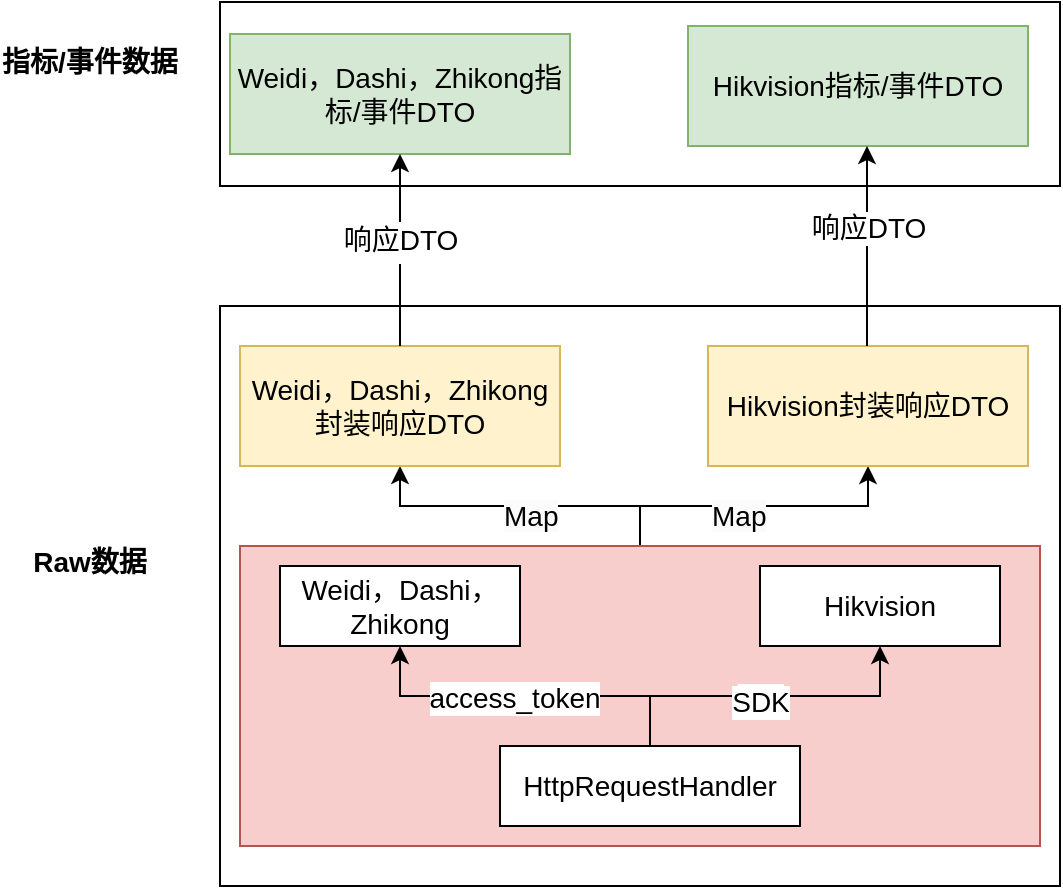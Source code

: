 <mxfile version="23.1.1" type="github">
  <diagram name="第 1 页" id="bxPdd4m5XbWyl-8YQd8G">
    <mxGraphModel dx="662" dy="388" grid="1" gridSize="10" guides="1" tooltips="1" connect="1" arrows="1" fold="1" page="1" pageScale="1" pageWidth="827" pageHeight="1169" math="0" shadow="0">
      <root>
        <mxCell id="0" />
        <mxCell id="1" parent="0" />
        <mxCell id="ix-okHhNT_fr67MZQMGr-25" value="" style="rounded=0;whiteSpace=wrap;html=1;" vertex="1" parent="1">
          <mxGeometry x="170" y="208" width="420" height="92" as="geometry" />
        </mxCell>
        <mxCell id="ix-okHhNT_fr67MZQMGr-15" value="" style="rounded=0;whiteSpace=wrap;html=1;" vertex="1" parent="1">
          <mxGeometry x="170" y="360" width="420" height="290" as="geometry" />
        </mxCell>
        <mxCell id="ix-okHhNT_fr67MZQMGr-7" style="edgeStyle=orthogonalEdgeStyle;rounded=0;orthogonalLoop=1;jettySize=auto;html=1;entryX=0.5;entryY=1;entryDx=0;entryDy=0;" edge="1" parent="1" source="ix-okHhNT_fr67MZQMGr-1" target="ix-okHhNT_fr67MZQMGr-6">
          <mxGeometry relative="1" as="geometry" />
        </mxCell>
        <mxCell id="ix-okHhNT_fr67MZQMGr-11" style="edgeStyle=orthogonalEdgeStyle;rounded=0;orthogonalLoop=1;jettySize=auto;html=1;entryX=0.5;entryY=1;entryDx=0;entryDy=0;" edge="1" parent="1" source="ix-okHhNT_fr67MZQMGr-1" target="ix-okHhNT_fr67MZQMGr-10">
          <mxGeometry relative="1" as="geometry" />
        </mxCell>
        <mxCell id="ix-okHhNT_fr67MZQMGr-1" value="" style="rounded=0;whiteSpace=wrap;html=1;fillColor=#f8cecc;strokeColor=#b85450;" vertex="1" parent="1">
          <mxGeometry x="180" y="480" width="400" height="150" as="geometry" />
        </mxCell>
        <mxCell id="z2rKa9DiDiB4eXZI61HK-4" style="edgeStyle=orthogonalEdgeStyle;rounded=0;orthogonalLoop=1;jettySize=auto;html=1;entryX=0.5;entryY=1;entryDx=0;entryDy=0;" parent="1" source="z2rKa9DiDiB4eXZI61HK-1" target="z2rKa9DiDiB4eXZI61HK-2" edge="1">
          <mxGeometry relative="1" as="geometry" />
        </mxCell>
        <mxCell id="z2rKa9DiDiB4eXZI61HK-6" value="&lt;font style=&quot;font-size: 14px;&quot;&gt;access_token&lt;/font&gt;" style="edgeLabel;html=1;align=center;verticalAlign=middle;resizable=0;points=[];" parent="z2rKa9DiDiB4eXZI61HK-4" vertex="1" connectable="0">
          <mxGeometry x="0.063" y="1" relative="1" as="geometry">
            <mxPoint as="offset" />
          </mxGeometry>
        </mxCell>
        <mxCell id="z2rKa9DiDiB4eXZI61HK-5" style="edgeStyle=orthogonalEdgeStyle;rounded=0;orthogonalLoop=1;jettySize=auto;html=1;" parent="1" source="z2rKa9DiDiB4eXZI61HK-1" target="z2rKa9DiDiB4eXZI61HK-3" edge="1">
          <mxGeometry relative="1" as="geometry" />
        </mxCell>
        <mxCell id="z2rKa9DiDiB4eXZI61HK-7" value="SDK" style="edgeLabel;html=1;align=center;verticalAlign=middle;resizable=0;points=[];" parent="z2rKa9DiDiB4eXZI61HK-5" vertex="1" connectable="0">
          <mxGeometry x="-0.035" relative="1" as="geometry">
            <mxPoint as="offset" />
          </mxGeometry>
        </mxCell>
        <mxCell id="z2rKa9DiDiB4eXZI61HK-8" value="&lt;font style=&quot;font-size: 14px;&quot;&gt;SDK&lt;/font&gt;" style="edgeLabel;html=1;align=center;verticalAlign=middle;resizable=0;points=[];" parent="z2rKa9DiDiB4eXZI61HK-5" vertex="1" connectable="0">
          <mxGeometry x="-0.035" y="-3" relative="1" as="geometry">
            <mxPoint as="offset" />
          </mxGeometry>
        </mxCell>
        <mxCell id="z2rKa9DiDiB4eXZI61HK-1" value="&lt;font style=&quot;font-size: 14px;&quot;&gt;HttpRequestHandler&lt;/font&gt;" style="rounded=0;whiteSpace=wrap;html=1;" parent="1" vertex="1">
          <mxGeometry x="310" y="580" width="150" height="40" as="geometry" />
        </mxCell>
        <mxCell id="z2rKa9DiDiB4eXZI61HK-2" value="&lt;font style=&quot;font-size: 14px;&quot;&gt;Weidi，Dashi，Zhikong&lt;/font&gt;" style="rounded=0;whiteSpace=wrap;html=1;" parent="1" vertex="1">
          <mxGeometry x="200" y="490" width="120" height="40" as="geometry" />
        </mxCell>
        <mxCell id="z2rKa9DiDiB4eXZI61HK-3" value="&lt;font style=&quot;font-size: 14px;&quot;&gt;Hikvision&lt;/font&gt;" style="rounded=0;whiteSpace=wrap;html=1;" parent="1" vertex="1">
          <mxGeometry x="440" y="490" width="120" height="40" as="geometry" />
        </mxCell>
        <mxCell id="ix-okHhNT_fr67MZQMGr-2" value="&lt;font style=&quot;font-size: 14px;&quot;&gt;Raw数据&lt;/font&gt;" style="text;html=1;strokeColor=none;fillColor=none;align=center;verticalAlign=middle;whiteSpace=wrap;rounded=0;fontStyle=1" vertex="1" parent="1">
          <mxGeometry x="70" y="470" width="70" height="35" as="geometry" />
        </mxCell>
        <mxCell id="ix-okHhNT_fr67MZQMGr-3" value="&lt;span style=&quot;font-size: 14px;&quot;&gt;指标/事件数据&lt;/span&gt;" style="text;html=1;strokeColor=none;fillColor=none;align=center;verticalAlign=middle;whiteSpace=wrap;rounded=0;fontStyle=1" vertex="1" parent="1">
          <mxGeometry x="60" y="220" width="90" height="35" as="geometry" />
        </mxCell>
        <mxCell id="ix-okHhNT_fr67MZQMGr-6" value="&lt;font style=&quot;font-size: 14px;&quot;&gt;Weidi，Dashi，Zhikong封装响应DTO&lt;/font&gt;" style="rounded=0;whiteSpace=wrap;html=1;fillColor=#fff2cc;strokeColor=#d6b656;" vertex="1" parent="1">
          <mxGeometry x="180" y="380" width="160" height="60" as="geometry" />
        </mxCell>
        <mxCell id="ix-okHhNT_fr67MZQMGr-8" value="&lt;span style=&quot;color: rgb(0, 0, 0); font-family: Helvetica; font-size: 14px; font-style: normal; font-variant-ligatures: normal; font-variant-caps: normal; letter-spacing: normal; orphans: 2; text-align: center; text-indent: 0px; text-transform: none; widows: 2; word-spacing: 0px; -webkit-text-stroke-width: 0px; background-color: rgb(251, 251, 251); text-decoration-thickness: initial; text-decoration-style: initial; text-decoration-color: initial; float: none; display: inline !important;&quot;&gt;Map&lt;/span&gt;" style="text;whiteSpace=wrap;html=1;fontStyle=0" vertex="1" parent="1">
          <mxGeometry x="310" y="450" width="30" height="30" as="geometry" />
        </mxCell>
        <mxCell id="ix-okHhNT_fr67MZQMGr-10" value="&lt;font style=&quot;font-size: 14px;&quot;&gt;Hikvision封装响应DTO&lt;/font&gt;" style="rounded=0;whiteSpace=wrap;html=1;fillColor=#fff2cc;strokeColor=#d6b656;" vertex="1" parent="1">
          <mxGeometry x="414" y="380" width="160" height="60" as="geometry" />
        </mxCell>
        <mxCell id="ix-okHhNT_fr67MZQMGr-14" value="&lt;span style=&quot;color: rgb(0, 0, 0); font-family: Helvetica; font-size: 14px; font-style: normal; font-variant-ligatures: normal; font-variant-caps: normal; letter-spacing: normal; orphans: 2; text-align: center; text-indent: 0px; text-transform: none; widows: 2; word-spacing: 0px; -webkit-text-stroke-width: 0px; background-color: rgb(251, 251, 251); text-decoration-thickness: initial; text-decoration-style: initial; text-decoration-color: initial; float: none; display: inline !important;&quot;&gt;Map&lt;/span&gt;" style="text;whiteSpace=wrap;html=1;fontStyle=0" vertex="1" parent="1">
          <mxGeometry x="414" y="450" width="30" height="30" as="geometry" />
        </mxCell>
        <mxCell id="ix-okHhNT_fr67MZQMGr-16" value="&lt;font style=&quot;font-size: 14px;&quot;&gt;Weidi，Dashi，Zhikong指标/事件DTO&lt;/font&gt;" style="rounded=0;whiteSpace=wrap;html=1;fillColor=#d5e8d4;strokeColor=#82b366;" vertex="1" parent="1">
          <mxGeometry x="175" y="224" width="170" height="60" as="geometry" />
        </mxCell>
        <mxCell id="ix-okHhNT_fr67MZQMGr-17" value="DTO" style="endArrow=classic;html=1;rounded=0;entryX=0.5;entryY=1;entryDx=0;entryDy=0;exitX=0.5;exitY=0;exitDx=0;exitDy=0;" edge="1" parent="1" source="ix-okHhNT_fr67MZQMGr-6" target="ix-okHhNT_fr67MZQMGr-16">
          <mxGeometry width="50" height="50" relative="1" as="geometry">
            <mxPoint x="220" y="350" as="sourcePoint" />
            <mxPoint x="270" y="300" as="targetPoint" />
          </mxGeometry>
        </mxCell>
        <mxCell id="ix-okHhNT_fr67MZQMGr-22" value="DTO" style="edgeLabel;html=1;align=center;verticalAlign=middle;resizable=0;points=[];" vertex="1" connectable="0" parent="ix-okHhNT_fr67MZQMGr-17">
          <mxGeometry x="0.18" y="3" relative="1" as="geometry">
            <mxPoint as="offset" />
          </mxGeometry>
        </mxCell>
        <mxCell id="ix-okHhNT_fr67MZQMGr-23" value="&lt;font style=&quot;font-size: 14px;&quot;&gt;响应DTO&lt;/font&gt;" style="edgeLabel;html=1;align=center;verticalAlign=middle;resizable=0;points=[];" vertex="1" connectable="0" parent="ix-okHhNT_fr67MZQMGr-17">
          <mxGeometry x="0.107" relative="1" as="geometry">
            <mxPoint as="offset" />
          </mxGeometry>
        </mxCell>
        <mxCell id="ix-okHhNT_fr67MZQMGr-19" value="&lt;font style=&quot;font-size: 14px;&quot;&gt;Hikvision指标/事件DTO&lt;/font&gt;" style="rounded=0;whiteSpace=wrap;html=1;fillColor=#d5e8d4;strokeColor=#82b366;" vertex="1" parent="1">
          <mxGeometry x="404" y="220" width="170" height="60" as="geometry" />
        </mxCell>
        <mxCell id="ix-okHhNT_fr67MZQMGr-20" value="" style="endArrow=classic;html=1;rounded=0;entryX=0.5;entryY=1;entryDx=0;entryDy=0;exitX=0.5;exitY=0;exitDx=0;exitDy=0;" edge="1" parent="1">
          <mxGeometry width="50" height="50" relative="1" as="geometry">
            <mxPoint x="493.5" y="380" as="sourcePoint" />
            <mxPoint x="493.5" y="280" as="targetPoint" />
          </mxGeometry>
        </mxCell>
        <mxCell id="ix-okHhNT_fr67MZQMGr-24" value="&lt;font style=&quot;font-size: 14px;&quot;&gt;响应DTO&lt;/font&gt;" style="edgeLabel;html=1;align=center;verticalAlign=middle;resizable=0;points=[];" vertex="1" connectable="0" parent="ix-okHhNT_fr67MZQMGr-20">
          <mxGeometry x="0.179" relative="1" as="geometry">
            <mxPoint as="offset" />
          </mxGeometry>
        </mxCell>
      </root>
    </mxGraphModel>
  </diagram>
</mxfile>

